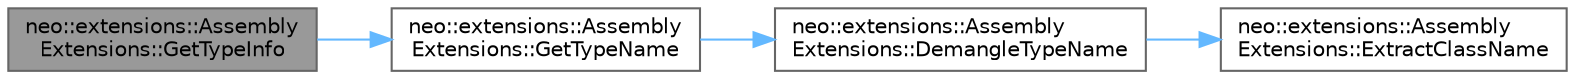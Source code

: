 digraph "neo::extensions::AssemblyExtensions::GetTypeInfo"
{
 // LATEX_PDF_SIZE
  bgcolor="transparent";
  edge [fontname=Helvetica,fontsize=10,labelfontname=Helvetica,labelfontsize=10];
  node [fontname=Helvetica,fontsize=10,shape=box,height=0.2,width=0.4];
  rankdir="LR";
  Node1 [id="Node000001",label="neo::extensions::Assembly\lExtensions::GetTypeInfo",height=0.2,width=0.4,color="gray40", fillcolor="grey60", style="filled", fontcolor="black",tooltip="Get type information for a given type."];
  Node1 -> Node2 [id="edge1_Node000001_Node000002",color="steelblue1",style="solid",tooltip=" "];
  Node2 [id="Node000002",label="neo::extensions::Assembly\lExtensions::GetTypeName",height=0.2,width=0.4,color="grey40", fillcolor="white", style="filled",URL="$classneo_1_1extensions_1_1_assembly_extensions.html#af8d620073205c622f4392a84b00f06cb",tooltip="Get clean type name (without namespace prefixes)"];
  Node2 -> Node3 [id="edge2_Node000002_Node000003",color="steelblue1",style="solid",tooltip=" "];
  Node3 [id="Node000003",label="neo::extensions::Assembly\lExtensions::DemangleTypeName",height=0.2,width=0.4,color="grey40", fillcolor="white", style="filled",URL="$classneo_1_1extensions_1_1_assembly_extensions.html#a53b03b09511650d449f520898c2751e5",tooltip="Demangle a C++ type name to human-readable form."];
  Node3 -> Node4 [id="edge3_Node000003_Node000004",color="steelblue1",style="solid",tooltip=" "];
  Node4 [id="Node000004",label="neo::extensions::Assembly\lExtensions::ExtractClassName",height=0.2,width=0.4,color="grey40", fillcolor="white", style="filled",URL="$classneo_1_1extensions_1_1_assembly_extensions.html#ab7f0c27a9aae61d7ed68ce044efbcd71",tooltip="Extract clean class name from full qualified name."];
}
